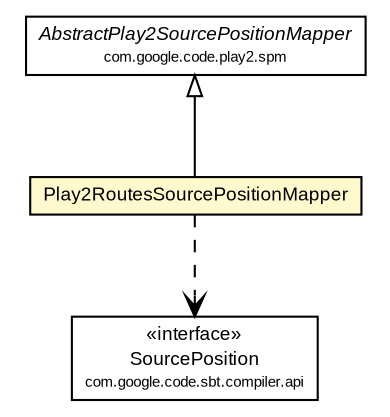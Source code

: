 #!/usr/local/bin/dot
#
# Class diagram 
# Generated by UMLGraph version R5_6-24-gf6e263 (http://www.umlgraph.org/)
#

digraph G {
	edge [fontname="arial",fontsize=10,labelfontname="arial",labelfontsize=10];
	node [fontname="arial",fontsize=10,shape=plaintext];
	nodesep=0.25;
	ranksep=0.5;
	// com.google.code.play2.spm.AbstractPlay2SourcePositionMapper
	c45 [label=<<table title="com.google.code.play2.spm.AbstractPlay2SourcePositionMapper" border="0" cellborder="1" cellspacing="0" cellpadding="2" port="p" href="../AbstractPlay2SourcePositionMapper.html">
		<tr><td><table border="0" cellspacing="0" cellpadding="1">
<tr><td align="center" balign="center"><font face="arial italic"> AbstractPlay2SourcePositionMapper </font></td></tr>
<tr><td align="center" balign="center"><font point-size="7.0"> com.google.code.play2.spm </font></td></tr>
		</table></td></tr>
		</table>>, URL="../AbstractPlay2SourcePositionMapper.html", fontname="arial", fontcolor="black", fontsize=9.0];
	// com.google.code.play2.spm.routes.Play2RoutesSourcePositionMapper
	c46 [label=<<table title="com.google.code.play2.spm.routes.Play2RoutesSourcePositionMapper" border="0" cellborder="1" cellspacing="0" cellpadding="2" port="p" bgcolor="lemonChiffon" href="./Play2RoutesSourcePositionMapper.html">
		<tr><td><table border="0" cellspacing="0" cellpadding="1">
<tr><td align="center" balign="center"> Play2RoutesSourcePositionMapper </td></tr>
		</table></td></tr>
		</table>>, URL="./Play2RoutesSourcePositionMapper.html", fontname="arial", fontcolor="black", fontsize=9.0];
	//com.google.code.play2.spm.routes.Play2RoutesSourcePositionMapper extends com.google.code.play2.spm.AbstractPlay2SourcePositionMapper
	c45:p -> c46:p [dir=back,arrowtail=empty];
	// com.google.code.play2.spm.routes.Play2RoutesSourcePositionMapper DEPEND com.google.code.sbt.compiler.api.SourcePosition
	c46:p -> c51:p [taillabel="", label="", headlabel="", fontname="arial", fontcolor="black", fontsize=10.0, color="black", arrowhead=open, style=dashed];
	// com.google.code.sbt.compiler.api.SourcePosition
	c51 [label=<<table title="com.google.code.sbt.compiler.api.SourcePosition" border="0" cellborder="1" cellspacing="0" cellpadding="2" port="p" href="http://sbt-compiler-maven-plugin.github.io/sbt-compiler-maven-plugin/1.0.0/sbt-compiler-api/apidocs/com/google/code/sbt/compiler/api/SourcePosition.html">
		<tr><td><table border="0" cellspacing="0" cellpadding="1">
<tr><td align="center" balign="center"> &#171;interface&#187; </td></tr>
<tr><td align="center" balign="center"> SourcePosition </td></tr>
<tr><td align="center" balign="center"><font point-size="7.0"> com.google.code.sbt.compiler.api </font></td></tr>
		</table></td></tr>
		</table>>, URL="http://sbt-compiler-maven-plugin.github.io/sbt-compiler-maven-plugin/1.0.0/sbt-compiler-api/apidocs/com/google/code/sbt/compiler/api/SourcePosition.html", fontname="arial", fontcolor="black", fontsize=9.0];
}

